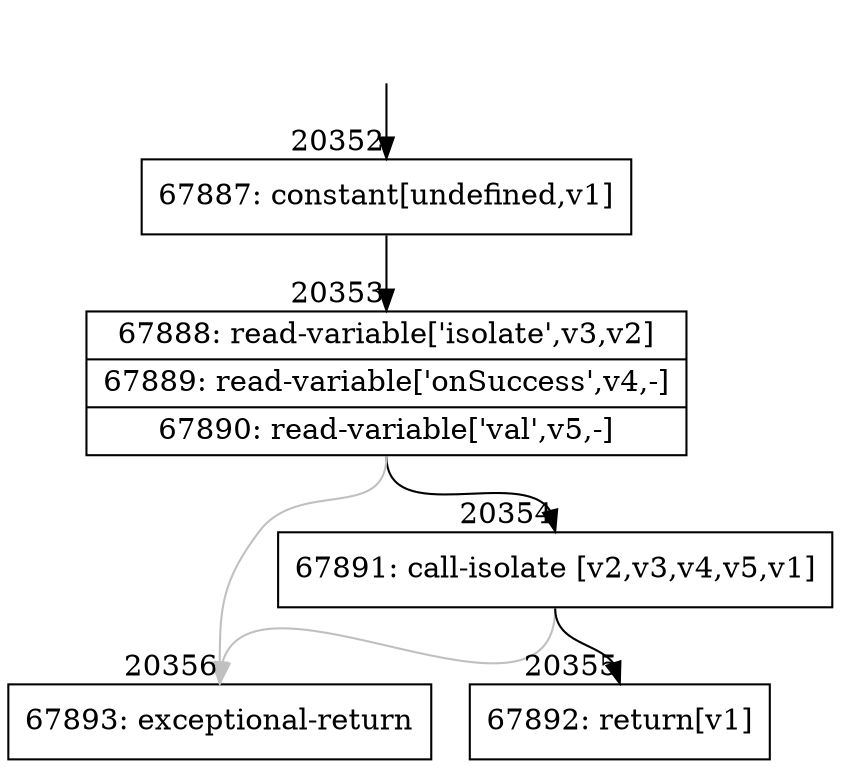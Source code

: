 digraph {
rankdir="TD"
BB_entry1776[shape=none,label=""];
BB_entry1776 -> BB20352 [tailport=s, headport=n, headlabel="    20352"]
BB20352 [shape=record label="{67887: constant[undefined,v1]}" ] 
BB20352 -> BB20353 [tailport=s, headport=n, headlabel="      20353"]
BB20353 [shape=record label="{67888: read-variable['isolate',v3,v2]|67889: read-variable['onSuccess',v4,-]|67890: read-variable['val',v5,-]}" ] 
BB20353 -> BB20354 [tailport=s, headport=n, headlabel="      20354"]
BB20353 -> BB20356 [tailport=s, headport=n, color=gray, headlabel="      20356"]
BB20354 [shape=record label="{67891: call-isolate [v2,v3,v4,v5,v1]}" ] 
BB20354 -> BB20355 [tailport=s, headport=n, headlabel="      20355"]
BB20354 -> BB20356 [tailport=s, headport=n, color=gray]
BB20355 [shape=record label="{67892: return[v1]}" ] 
BB20356 [shape=record label="{67893: exceptional-return}" ] 
//#$~ 38202
}
